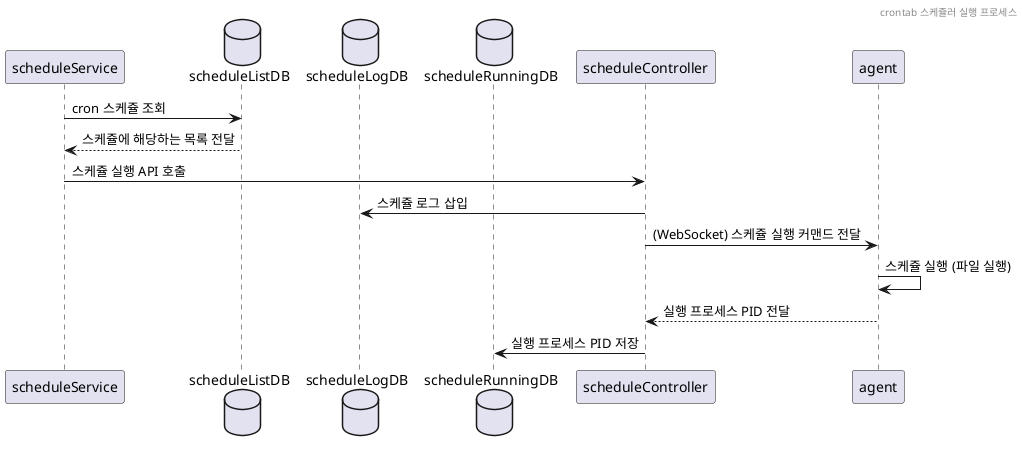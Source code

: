@startuml

header crontab 스케쥴러 실행 프로세스

participant scheduleService
database scheduleListDB
database scheduleLogDB
database scheduleRunningDB
participant scheduleController
participant agent

scheduleService -> scheduleListDB : cron 스케쥴 조회
scheduleListDB --> scheduleService : 스케쥴에 해당하는 목록 전달
scheduleService -> scheduleController : 스케쥴 실행 API 호출
scheduleController -> scheduleLogDB : 스케쥴 로그 삽입
scheduleController -> agent : (WebSocket) 스케쥴 실행 커맨드 전달
agent -> agent : 스케쥴 실행 (파일 실행)
agent --> scheduleController : 실행 프로세스 PID 전달
scheduleController -> scheduleRunningDB : 실행 프로세스 PID 저장

@enduml